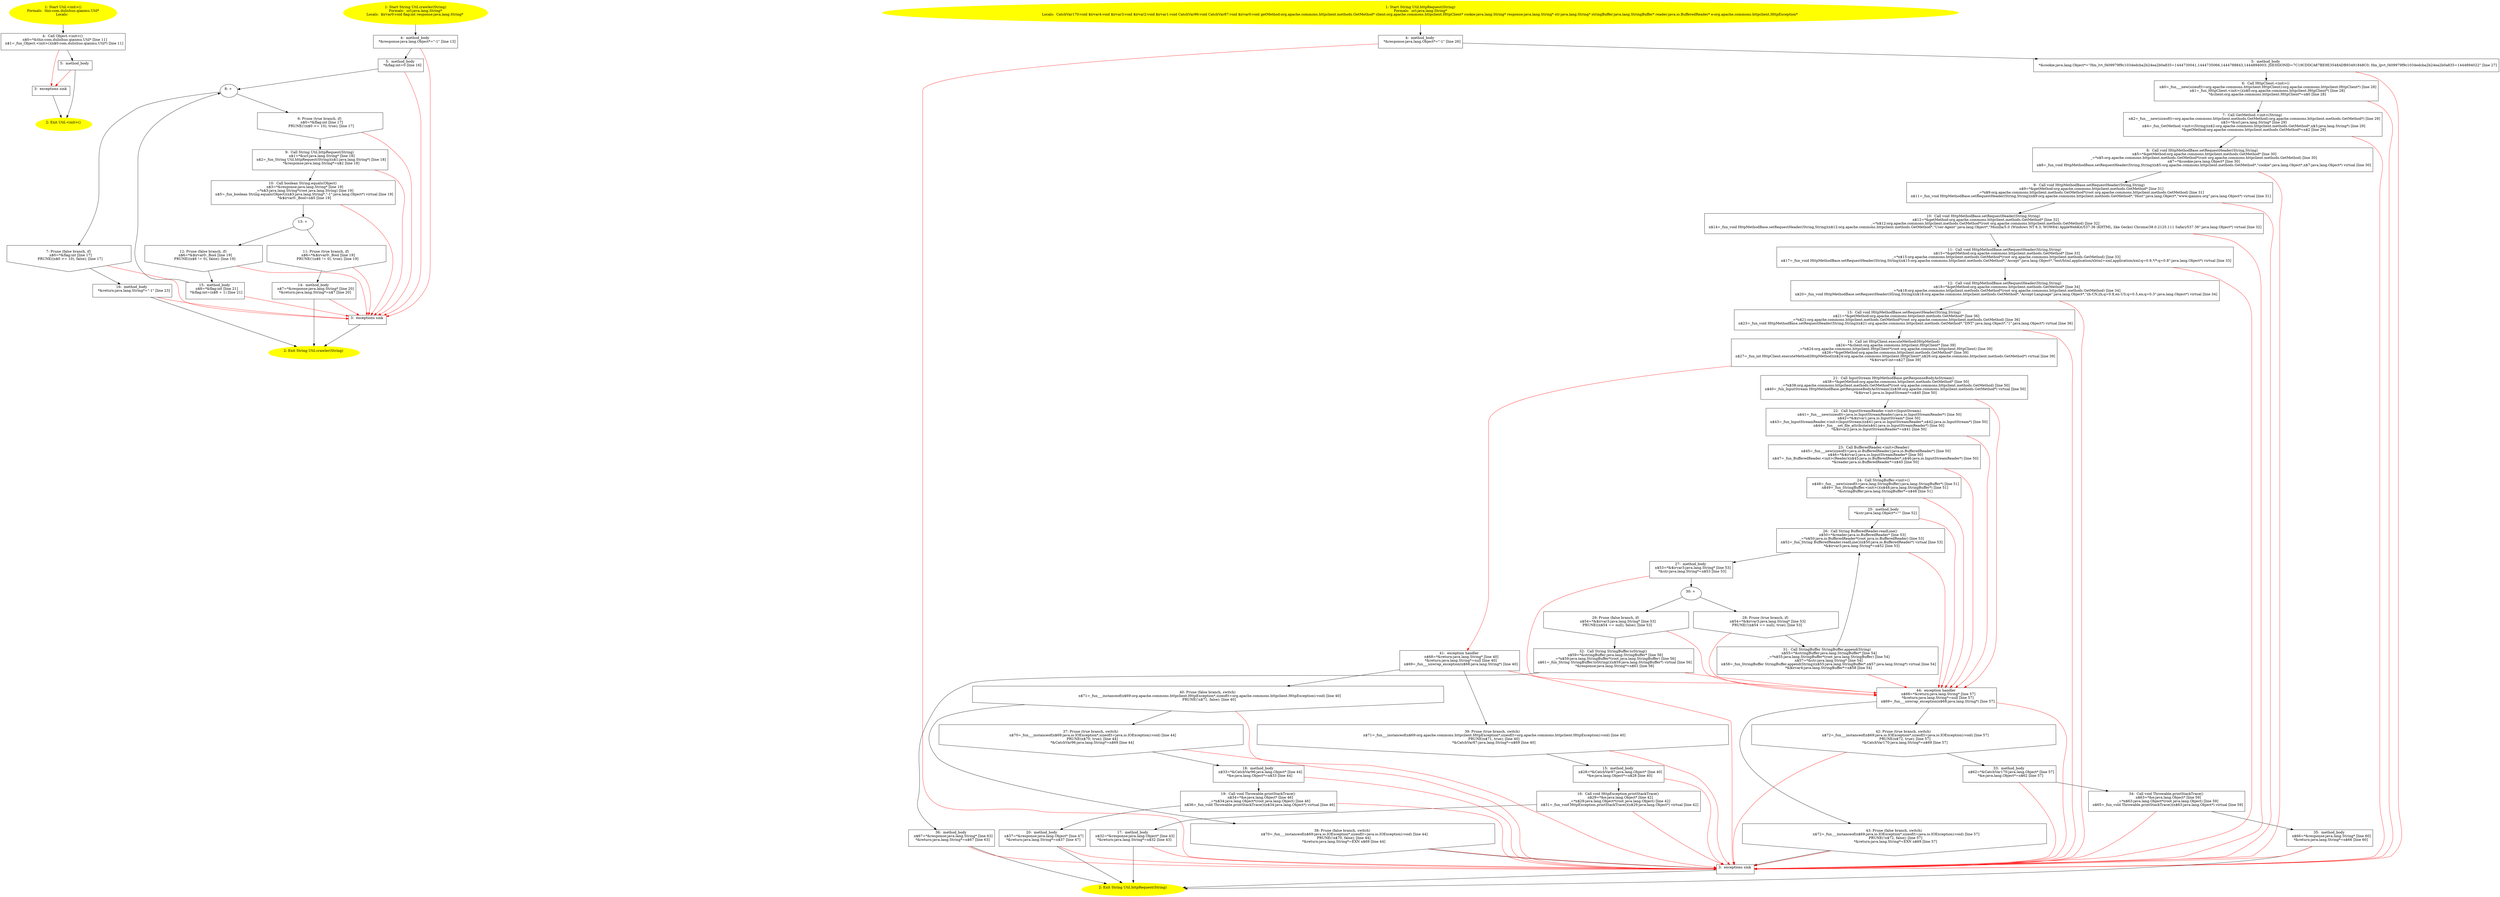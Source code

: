 /* @generated */
digraph cfg {
"com.dulishuo.qianmu.Util.<init>().d31a95e241be815f1de38c39961abf03_1" [label="1: Start Util.<init>()\nFormals:  this:com.dulishuo.qianmu.Util*\nLocals:  \n  " color=yellow style=filled]
	

	 "com.dulishuo.qianmu.Util.<init>().d31a95e241be815f1de38c39961abf03_1" -> "com.dulishuo.qianmu.Util.<init>().d31a95e241be815f1de38c39961abf03_4" ;
"com.dulishuo.qianmu.Util.<init>().d31a95e241be815f1de38c39961abf03_2" [label="2: Exit Util.<init>() \n  " color=yellow style=filled]
	

"com.dulishuo.qianmu.Util.<init>().d31a95e241be815f1de38c39961abf03_3" [label="3:  exceptions sink \n  " shape="box"]
	

	 "com.dulishuo.qianmu.Util.<init>().d31a95e241be815f1de38c39961abf03_3" -> "com.dulishuo.qianmu.Util.<init>().d31a95e241be815f1de38c39961abf03_2" ;
"com.dulishuo.qianmu.Util.<init>().d31a95e241be815f1de38c39961abf03_4" [label="4:  Call Object.<init>() \n   n$0=*&this:com.dulishuo.qianmu.Util* [line 11]\n  n$1=_fun_Object.<init>()(n$0:com.dulishuo.qianmu.Util*) [line 11]\n " shape="box"]
	

	 "com.dulishuo.qianmu.Util.<init>().d31a95e241be815f1de38c39961abf03_4" -> "com.dulishuo.qianmu.Util.<init>().d31a95e241be815f1de38c39961abf03_5" ;
	 "com.dulishuo.qianmu.Util.<init>().d31a95e241be815f1de38c39961abf03_4" -> "com.dulishuo.qianmu.Util.<init>().d31a95e241be815f1de38c39961abf03_3" [color="red" ];
"com.dulishuo.qianmu.Util.<init>().d31a95e241be815f1de38c39961abf03_5" [label="5:  method_body \n  " shape="box"]
	

	 "com.dulishuo.qianmu.Util.<init>().d31a95e241be815f1de38c39961abf03_5" -> "com.dulishuo.qianmu.Util.<init>().d31a95e241be815f1de38c39961abf03_2" ;
	 "com.dulishuo.qianmu.Util.<init>().d31a95e241be815f1de38c39961abf03_5" -> "com.dulishuo.qianmu.Util.<init>().d31a95e241be815f1de38c39961abf03_3" [color="red" ];
"com.dulishuo.qianmu.Util.crawler(java.lang.String):java.lang.String.0b45886c960b8e0db4688fe6d291347e_1" [label="1: Start String Util.crawler(String)\nFormals:  url:java.lang.String*\nLocals:  $irvar0:void flag:int response:java.lang.String* \n  " color=yellow style=filled]
	

	 "com.dulishuo.qianmu.Util.crawler(java.lang.String):java.lang.String.0b45886c960b8e0db4688fe6d291347e_1" -> "com.dulishuo.qianmu.Util.crawler(java.lang.String):java.lang.String.0b45886c960b8e0db4688fe6d291347e_4" ;
"com.dulishuo.qianmu.Util.crawler(java.lang.String):java.lang.String.0b45886c960b8e0db4688fe6d291347e_2" [label="2: Exit String Util.crawler(String) \n  " color=yellow style=filled]
	

"com.dulishuo.qianmu.Util.crawler(java.lang.String):java.lang.String.0b45886c960b8e0db4688fe6d291347e_3" [label="3:  exceptions sink \n  " shape="box"]
	

	 "com.dulishuo.qianmu.Util.crawler(java.lang.String):java.lang.String.0b45886c960b8e0db4688fe6d291347e_3" -> "com.dulishuo.qianmu.Util.crawler(java.lang.String):java.lang.String.0b45886c960b8e0db4688fe6d291347e_2" ;
"com.dulishuo.qianmu.Util.crawler(java.lang.String):java.lang.String.0b45886c960b8e0db4688fe6d291347e_4" [label="4:  method_body \n   *&response:java.lang.Object*=\"-1\" [line 13]\n " shape="box"]
	

	 "com.dulishuo.qianmu.Util.crawler(java.lang.String):java.lang.String.0b45886c960b8e0db4688fe6d291347e_4" -> "com.dulishuo.qianmu.Util.crawler(java.lang.String):java.lang.String.0b45886c960b8e0db4688fe6d291347e_5" ;
	 "com.dulishuo.qianmu.Util.crawler(java.lang.String):java.lang.String.0b45886c960b8e0db4688fe6d291347e_4" -> "com.dulishuo.qianmu.Util.crawler(java.lang.String):java.lang.String.0b45886c960b8e0db4688fe6d291347e_3" [color="red" ];
"com.dulishuo.qianmu.Util.crawler(java.lang.String):java.lang.String.0b45886c960b8e0db4688fe6d291347e_5" [label="5:  method_body \n   *&flag:int=0 [line 16]\n " shape="box"]
	

	 "com.dulishuo.qianmu.Util.crawler(java.lang.String):java.lang.String.0b45886c960b8e0db4688fe6d291347e_5" -> "com.dulishuo.qianmu.Util.crawler(java.lang.String):java.lang.String.0b45886c960b8e0db4688fe6d291347e_8" ;
	 "com.dulishuo.qianmu.Util.crawler(java.lang.String):java.lang.String.0b45886c960b8e0db4688fe6d291347e_5" -> "com.dulishuo.qianmu.Util.crawler(java.lang.String):java.lang.String.0b45886c960b8e0db4688fe6d291347e_3" [color="red" ];
"com.dulishuo.qianmu.Util.crawler(java.lang.String):java.lang.String.0b45886c960b8e0db4688fe6d291347e_6" [label="6: Prune (true branch, if) \n   n$0=*&flag:int [line 17]\n  PRUNE(!(n$0 >= 10), true); [line 17]\n " shape="invhouse"]
	

	 "com.dulishuo.qianmu.Util.crawler(java.lang.String):java.lang.String.0b45886c960b8e0db4688fe6d291347e_6" -> "com.dulishuo.qianmu.Util.crawler(java.lang.String):java.lang.String.0b45886c960b8e0db4688fe6d291347e_9" ;
	 "com.dulishuo.qianmu.Util.crawler(java.lang.String):java.lang.String.0b45886c960b8e0db4688fe6d291347e_6" -> "com.dulishuo.qianmu.Util.crawler(java.lang.String):java.lang.String.0b45886c960b8e0db4688fe6d291347e_3" [color="red" ];
"com.dulishuo.qianmu.Util.crawler(java.lang.String):java.lang.String.0b45886c960b8e0db4688fe6d291347e_7" [label="7: Prune (false branch, if) \n   n$0=*&flag:int [line 17]\n  PRUNE((n$0 >= 10), false); [line 17]\n " shape="invhouse"]
	

	 "com.dulishuo.qianmu.Util.crawler(java.lang.String):java.lang.String.0b45886c960b8e0db4688fe6d291347e_7" -> "com.dulishuo.qianmu.Util.crawler(java.lang.String):java.lang.String.0b45886c960b8e0db4688fe6d291347e_16" ;
	 "com.dulishuo.qianmu.Util.crawler(java.lang.String):java.lang.String.0b45886c960b8e0db4688fe6d291347e_7" -> "com.dulishuo.qianmu.Util.crawler(java.lang.String):java.lang.String.0b45886c960b8e0db4688fe6d291347e_3" [color="red" ];
"com.dulishuo.qianmu.Util.crawler(java.lang.String):java.lang.String.0b45886c960b8e0db4688fe6d291347e_8" [label="8: + \n  " ]
	

	 "com.dulishuo.qianmu.Util.crawler(java.lang.String):java.lang.String.0b45886c960b8e0db4688fe6d291347e_8" -> "com.dulishuo.qianmu.Util.crawler(java.lang.String):java.lang.String.0b45886c960b8e0db4688fe6d291347e_6" ;
	 "com.dulishuo.qianmu.Util.crawler(java.lang.String):java.lang.String.0b45886c960b8e0db4688fe6d291347e_8" -> "com.dulishuo.qianmu.Util.crawler(java.lang.String):java.lang.String.0b45886c960b8e0db4688fe6d291347e_7" ;
"com.dulishuo.qianmu.Util.crawler(java.lang.String):java.lang.String.0b45886c960b8e0db4688fe6d291347e_9" [label="9:  Call String Util.httpRequest(String) \n   n$1=*&url:java.lang.String* [line 18]\n  n$2=_fun_String Util.httpRequest(String)(n$1:java.lang.String*) [line 18]\n  *&response:java.lang.String*=n$2 [line 18]\n " shape="box"]
	

	 "com.dulishuo.qianmu.Util.crawler(java.lang.String):java.lang.String.0b45886c960b8e0db4688fe6d291347e_9" -> "com.dulishuo.qianmu.Util.crawler(java.lang.String):java.lang.String.0b45886c960b8e0db4688fe6d291347e_10" ;
	 "com.dulishuo.qianmu.Util.crawler(java.lang.String):java.lang.String.0b45886c960b8e0db4688fe6d291347e_9" -> "com.dulishuo.qianmu.Util.crawler(java.lang.String):java.lang.String.0b45886c960b8e0db4688fe6d291347e_3" [color="red" ];
"com.dulishuo.qianmu.Util.crawler(java.lang.String):java.lang.String.0b45886c960b8e0db4688fe6d291347e_10" [label="10:  Call boolean String.equals(Object) \n   n$3=*&response:java.lang.String* [line 19]\n  _=*n$3:java.lang.String*(root java.lang.String) [line 19]\n  n$5=_fun_boolean String.equals(Object)(n$3:java.lang.String*,\"-1\":java.lang.Object*) virtual [line 19]\n  *&$irvar0:_Bool=n$5 [line 19]\n " shape="box"]
	

	 "com.dulishuo.qianmu.Util.crawler(java.lang.String):java.lang.String.0b45886c960b8e0db4688fe6d291347e_10" -> "com.dulishuo.qianmu.Util.crawler(java.lang.String):java.lang.String.0b45886c960b8e0db4688fe6d291347e_13" ;
	 "com.dulishuo.qianmu.Util.crawler(java.lang.String):java.lang.String.0b45886c960b8e0db4688fe6d291347e_10" -> "com.dulishuo.qianmu.Util.crawler(java.lang.String):java.lang.String.0b45886c960b8e0db4688fe6d291347e_3" [color="red" ];
"com.dulishuo.qianmu.Util.crawler(java.lang.String):java.lang.String.0b45886c960b8e0db4688fe6d291347e_11" [label="11: Prune (true branch, if) \n   n$6=*&$irvar0:_Bool [line 19]\n  PRUNE(!(n$6 != 0), true); [line 19]\n " shape="invhouse"]
	

	 "com.dulishuo.qianmu.Util.crawler(java.lang.String):java.lang.String.0b45886c960b8e0db4688fe6d291347e_11" -> "com.dulishuo.qianmu.Util.crawler(java.lang.String):java.lang.String.0b45886c960b8e0db4688fe6d291347e_14" ;
	 "com.dulishuo.qianmu.Util.crawler(java.lang.String):java.lang.String.0b45886c960b8e0db4688fe6d291347e_11" -> "com.dulishuo.qianmu.Util.crawler(java.lang.String):java.lang.String.0b45886c960b8e0db4688fe6d291347e_3" [color="red" ];
"com.dulishuo.qianmu.Util.crawler(java.lang.String):java.lang.String.0b45886c960b8e0db4688fe6d291347e_12" [label="12: Prune (false branch, if) \n   n$6=*&$irvar0:_Bool [line 19]\n  PRUNE((n$6 != 0), false); [line 19]\n " shape="invhouse"]
	

	 "com.dulishuo.qianmu.Util.crawler(java.lang.String):java.lang.String.0b45886c960b8e0db4688fe6d291347e_12" -> "com.dulishuo.qianmu.Util.crawler(java.lang.String):java.lang.String.0b45886c960b8e0db4688fe6d291347e_15" ;
	 "com.dulishuo.qianmu.Util.crawler(java.lang.String):java.lang.String.0b45886c960b8e0db4688fe6d291347e_12" -> "com.dulishuo.qianmu.Util.crawler(java.lang.String):java.lang.String.0b45886c960b8e0db4688fe6d291347e_3" [color="red" ];
"com.dulishuo.qianmu.Util.crawler(java.lang.String):java.lang.String.0b45886c960b8e0db4688fe6d291347e_13" [label="13: + \n  " ]
	

	 "com.dulishuo.qianmu.Util.crawler(java.lang.String):java.lang.String.0b45886c960b8e0db4688fe6d291347e_13" -> "com.dulishuo.qianmu.Util.crawler(java.lang.String):java.lang.String.0b45886c960b8e0db4688fe6d291347e_11" ;
	 "com.dulishuo.qianmu.Util.crawler(java.lang.String):java.lang.String.0b45886c960b8e0db4688fe6d291347e_13" -> "com.dulishuo.qianmu.Util.crawler(java.lang.String):java.lang.String.0b45886c960b8e0db4688fe6d291347e_12" ;
"com.dulishuo.qianmu.Util.crawler(java.lang.String):java.lang.String.0b45886c960b8e0db4688fe6d291347e_14" [label="14:  method_body \n   n$7=*&response:java.lang.String* [line 20]\n  *&return:java.lang.String*=n$7 [line 20]\n " shape="box"]
	

	 "com.dulishuo.qianmu.Util.crawler(java.lang.String):java.lang.String.0b45886c960b8e0db4688fe6d291347e_14" -> "com.dulishuo.qianmu.Util.crawler(java.lang.String):java.lang.String.0b45886c960b8e0db4688fe6d291347e_2" ;
	 "com.dulishuo.qianmu.Util.crawler(java.lang.String):java.lang.String.0b45886c960b8e0db4688fe6d291347e_14" -> "com.dulishuo.qianmu.Util.crawler(java.lang.String):java.lang.String.0b45886c960b8e0db4688fe6d291347e_3" [color="red" ];
"com.dulishuo.qianmu.Util.crawler(java.lang.String):java.lang.String.0b45886c960b8e0db4688fe6d291347e_15" [label="15:  method_body \n   n$8=*&flag:int [line 21]\n  *&flag:int=(n$8 + 1) [line 21]\n " shape="box"]
	

	 "com.dulishuo.qianmu.Util.crawler(java.lang.String):java.lang.String.0b45886c960b8e0db4688fe6d291347e_15" -> "com.dulishuo.qianmu.Util.crawler(java.lang.String):java.lang.String.0b45886c960b8e0db4688fe6d291347e_8" ;
	 "com.dulishuo.qianmu.Util.crawler(java.lang.String):java.lang.String.0b45886c960b8e0db4688fe6d291347e_15" -> "com.dulishuo.qianmu.Util.crawler(java.lang.String):java.lang.String.0b45886c960b8e0db4688fe6d291347e_3" [color="red" ];
"com.dulishuo.qianmu.Util.crawler(java.lang.String):java.lang.String.0b45886c960b8e0db4688fe6d291347e_16" [label="16:  method_body \n   *&return:java.lang.String*=\"-1\" [line 23]\n " shape="box"]
	

	 "com.dulishuo.qianmu.Util.crawler(java.lang.String):java.lang.String.0b45886c960b8e0db4688fe6d291347e_16" -> "com.dulishuo.qianmu.Util.crawler(java.lang.String):java.lang.String.0b45886c960b8e0db4688fe6d291347e_2" ;
	 "com.dulishuo.qianmu.Util.crawler(java.lang.String):java.lang.String.0b45886c960b8e0db4688fe6d291347e_16" -> "com.dulishuo.qianmu.Util.crawler(java.lang.String):java.lang.String.0b45886c960b8e0db4688fe6d291347e_3" [color="red" ];
"com.dulishuo.qianmu.Util.httpRequest(java.lang.String):java.lang.String.e61467e4114116dae5ab6a0a68fd0b17_1" [label="1: Start String Util.httpRequest(String)\nFormals:  url:java.lang.String*\nLocals:  CatchVar170:void $irvar4:void $irvar3:void $irvar2:void $irvar1:void CatchVar96:void CatchVar87:void $irvar0:void getMethod:org.apache.commons.httpclient.methods.GetMethod* client:org.apache.commons.httpclient.HttpClient* cookie:java.lang.String* response:java.lang.String* str:java.lang.String* stringBuffer:java.lang.StringBuffer* reader:java.io.BufferedReader* e:org.apache.commons.httpclient.HttpException* \n  " color=yellow style=filled]
	

	 "com.dulishuo.qianmu.Util.httpRequest(java.lang.String):java.lang.String.e61467e4114116dae5ab6a0a68fd0b17_1" -> "com.dulishuo.qianmu.Util.httpRequest(java.lang.String):java.lang.String.e61467e4114116dae5ab6a0a68fd0b17_4" ;
"com.dulishuo.qianmu.Util.httpRequest(java.lang.String):java.lang.String.e61467e4114116dae5ab6a0a68fd0b17_2" [label="2: Exit String Util.httpRequest(String) \n  " color=yellow style=filled]
	

"com.dulishuo.qianmu.Util.httpRequest(java.lang.String):java.lang.String.e61467e4114116dae5ab6a0a68fd0b17_3" [label="3:  exceptions sink \n  " shape="box"]
	

	 "com.dulishuo.qianmu.Util.httpRequest(java.lang.String):java.lang.String.e61467e4114116dae5ab6a0a68fd0b17_3" -> "com.dulishuo.qianmu.Util.httpRequest(java.lang.String):java.lang.String.e61467e4114116dae5ab6a0a68fd0b17_2" ;
"com.dulishuo.qianmu.Util.httpRequest(java.lang.String):java.lang.String.e61467e4114116dae5ab6a0a68fd0b17_4" [label="4:  method_body \n   *&response:java.lang.Object*=\"-1\" [line 26]\n " shape="box"]
	

	 "com.dulishuo.qianmu.Util.httpRequest(java.lang.String):java.lang.String.e61467e4114116dae5ab6a0a68fd0b17_4" -> "com.dulishuo.qianmu.Util.httpRequest(java.lang.String):java.lang.String.e61467e4114116dae5ab6a0a68fd0b17_5" ;
	 "com.dulishuo.qianmu.Util.httpRequest(java.lang.String):java.lang.String.e61467e4114116dae5ab6a0a68fd0b17_4" -> "com.dulishuo.qianmu.Util.httpRequest(java.lang.String):java.lang.String.e61467e4114116dae5ab6a0a68fd0b17_3" [color="red" ];
"com.dulishuo.qianmu.Util.httpRequest(java.lang.String):java.lang.String.e61467e4114116dae5ab6a0a68fd0b17_5" [label="5:  method_body \n   *&cookie:java.lang.Object*=\"Hm_lvt_f409979f9c1034edcba2b24ea2b0a835=1444730041,1444735066,1444788843,1444894003; JSESSIONID=7C19CDDCA87BE9E3548ADB93491848C0; Hm_lpvt_f409979f9c1034edcba2b24ea2b0a835=1444894022\" [line 27]\n " shape="box"]
	

	 "com.dulishuo.qianmu.Util.httpRequest(java.lang.String):java.lang.String.e61467e4114116dae5ab6a0a68fd0b17_5" -> "com.dulishuo.qianmu.Util.httpRequest(java.lang.String):java.lang.String.e61467e4114116dae5ab6a0a68fd0b17_6" ;
	 "com.dulishuo.qianmu.Util.httpRequest(java.lang.String):java.lang.String.e61467e4114116dae5ab6a0a68fd0b17_5" -> "com.dulishuo.qianmu.Util.httpRequest(java.lang.String):java.lang.String.e61467e4114116dae5ab6a0a68fd0b17_3" [color="red" ];
"com.dulishuo.qianmu.Util.httpRequest(java.lang.String):java.lang.String.e61467e4114116dae5ab6a0a68fd0b17_6" [label="6:  Call HttpClient.<init>() \n   n$0=_fun___new(sizeof(t=org.apache.commons.httpclient.HttpClient):org.apache.commons.httpclient.HttpClient*) [line 28]\n  n$1=_fun_HttpClient.<init>()(n$0:org.apache.commons.httpclient.HttpClient*) [line 28]\n  *&client:org.apache.commons.httpclient.HttpClient*=n$0 [line 28]\n " shape="box"]
	

	 "com.dulishuo.qianmu.Util.httpRequest(java.lang.String):java.lang.String.e61467e4114116dae5ab6a0a68fd0b17_6" -> "com.dulishuo.qianmu.Util.httpRequest(java.lang.String):java.lang.String.e61467e4114116dae5ab6a0a68fd0b17_7" ;
	 "com.dulishuo.qianmu.Util.httpRequest(java.lang.String):java.lang.String.e61467e4114116dae5ab6a0a68fd0b17_6" -> "com.dulishuo.qianmu.Util.httpRequest(java.lang.String):java.lang.String.e61467e4114116dae5ab6a0a68fd0b17_3" [color="red" ];
"com.dulishuo.qianmu.Util.httpRequest(java.lang.String):java.lang.String.e61467e4114116dae5ab6a0a68fd0b17_7" [label="7:  Call GetMethod.<init>(String) \n   n$2=_fun___new(sizeof(t=org.apache.commons.httpclient.methods.GetMethod):org.apache.commons.httpclient.methods.GetMethod*) [line 29]\n  n$3=*&url:java.lang.String* [line 29]\n  n$4=_fun_GetMethod.<init>(String)(n$2:org.apache.commons.httpclient.methods.GetMethod*,n$3:java.lang.String*) [line 29]\n  *&getMethod:org.apache.commons.httpclient.methods.GetMethod*=n$2 [line 29]\n " shape="box"]
	

	 "com.dulishuo.qianmu.Util.httpRequest(java.lang.String):java.lang.String.e61467e4114116dae5ab6a0a68fd0b17_7" -> "com.dulishuo.qianmu.Util.httpRequest(java.lang.String):java.lang.String.e61467e4114116dae5ab6a0a68fd0b17_8" ;
	 "com.dulishuo.qianmu.Util.httpRequest(java.lang.String):java.lang.String.e61467e4114116dae5ab6a0a68fd0b17_7" -> "com.dulishuo.qianmu.Util.httpRequest(java.lang.String):java.lang.String.e61467e4114116dae5ab6a0a68fd0b17_3" [color="red" ];
"com.dulishuo.qianmu.Util.httpRequest(java.lang.String):java.lang.String.e61467e4114116dae5ab6a0a68fd0b17_8" [label="8:  Call void HttpMethodBase.setRequestHeader(String,String) \n   n$5=*&getMethod:org.apache.commons.httpclient.methods.GetMethod* [line 30]\n  _=*n$5:org.apache.commons.httpclient.methods.GetMethod*(root org.apache.commons.httpclient.methods.GetMethod) [line 30]\n  n$7=*&cookie:java.lang.Object* [line 30]\n  n$8=_fun_void HttpMethodBase.setRequestHeader(String,String)(n$5:org.apache.commons.httpclient.methods.GetMethod*,\"cookie\":java.lang.Object*,n$7:java.lang.Object*) virtual [line 30]\n " shape="box"]
	

	 "com.dulishuo.qianmu.Util.httpRequest(java.lang.String):java.lang.String.e61467e4114116dae5ab6a0a68fd0b17_8" -> "com.dulishuo.qianmu.Util.httpRequest(java.lang.String):java.lang.String.e61467e4114116dae5ab6a0a68fd0b17_9" ;
	 "com.dulishuo.qianmu.Util.httpRequest(java.lang.String):java.lang.String.e61467e4114116dae5ab6a0a68fd0b17_8" -> "com.dulishuo.qianmu.Util.httpRequest(java.lang.String):java.lang.String.e61467e4114116dae5ab6a0a68fd0b17_3" [color="red" ];
"com.dulishuo.qianmu.Util.httpRequest(java.lang.String):java.lang.String.e61467e4114116dae5ab6a0a68fd0b17_9" [label="9:  Call void HttpMethodBase.setRequestHeader(String,String) \n   n$9=*&getMethod:org.apache.commons.httpclient.methods.GetMethod* [line 31]\n  _=*n$9:org.apache.commons.httpclient.methods.GetMethod*(root org.apache.commons.httpclient.methods.GetMethod) [line 31]\n  n$11=_fun_void HttpMethodBase.setRequestHeader(String,String)(n$9:org.apache.commons.httpclient.methods.GetMethod*,\"Host\":java.lang.Object*,\"www.qianmu.org\":java.lang.Object*) virtual [line 31]\n " shape="box"]
	

	 "com.dulishuo.qianmu.Util.httpRequest(java.lang.String):java.lang.String.e61467e4114116dae5ab6a0a68fd0b17_9" -> "com.dulishuo.qianmu.Util.httpRequest(java.lang.String):java.lang.String.e61467e4114116dae5ab6a0a68fd0b17_10" ;
	 "com.dulishuo.qianmu.Util.httpRequest(java.lang.String):java.lang.String.e61467e4114116dae5ab6a0a68fd0b17_9" -> "com.dulishuo.qianmu.Util.httpRequest(java.lang.String):java.lang.String.e61467e4114116dae5ab6a0a68fd0b17_3" [color="red" ];
"com.dulishuo.qianmu.Util.httpRequest(java.lang.String):java.lang.String.e61467e4114116dae5ab6a0a68fd0b17_10" [label="10:  Call void HttpMethodBase.setRequestHeader(String,String) \n   n$12=*&getMethod:org.apache.commons.httpclient.methods.GetMethod* [line 32]\n  _=*n$12:org.apache.commons.httpclient.methods.GetMethod*(root org.apache.commons.httpclient.methods.GetMethod) [line 32]\n  n$14=_fun_void HttpMethodBase.setRequestHeader(String,String)(n$12:org.apache.commons.httpclient.methods.GetMethod*,\"User-Agent\":java.lang.Object*,\"Mozilla/5.0 (Windows NT 6.3; WOW64) AppleWebKit/537.36 (KHTML, like Gecko) Chrome/38.0.2125.111 Safari/537.36\":java.lang.Object*) virtual [line 32]\n " shape="box"]
	

	 "com.dulishuo.qianmu.Util.httpRequest(java.lang.String):java.lang.String.e61467e4114116dae5ab6a0a68fd0b17_10" -> "com.dulishuo.qianmu.Util.httpRequest(java.lang.String):java.lang.String.e61467e4114116dae5ab6a0a68fd0b17_11" ;
	 "com.dulishuo.qianmu.Util.httpRequest(java.lang.String):java.lang.String.e61467e4114116dae5ab6a0a68fd0b17_10" -> "com.dulishuo.qianmu.Util.httpRequest(java.lang.String):java.lang.String.e61467e4114116dae5ab6a0a68fd0b17_3" [color="red" ];
"com.dulishuo.qianmu.Util.httpRequest(java.lang.String):java.lang.String.e61467e4114116dae5ab6a0a68fd0b17_11" [label="11:  Call void HttpMethodBase.setRequestHeader(String,String) \n   n$15=*&getMethod:org.apache.commons.httpclient.methods.GetMethod* [line 33]\n  _=*n$15:org.apache.commons.httpclient.methods.GetMethod*(root org.apache.commons.httpclient.methods.GetMethod) [line 33]\n  n$17=_fun_void HttpMethodBase.setRequestHeader(String,String)(n$15:org.apache.commons.httpclient.methods.GetMethod*,\"Accept\":java.lang.Object*,\"text/html,application/xhtml+xml,application/xml;q=0.9,*/*;q=0.8\":java.lang.Object*) virtual [line 33]\n " shape="box"]
	

	 "com.dulishuo.qianmu.Util.httpRequest(java.lang.String):java.lang.String.e61467e4114116dae5ab6a0a68fd0b17_11" -> "com.dulishuo.qianmu.Util.httpRequest(java.lang.String):java.lang.String.e61467e4114116dae5ab6a0a68fd0b17_12" ;
	 "com.dulishuo.qianmu.Util.httpRequest(java.lang.String):java.lang.String.e61467e4114116dae5ab6a0a68fd0b17_11" -> "com.dulishuo.qianmu.Util.httpRequest(java.lang.String):java.lang.String.e61467e4114116dae5ab6a0a68fd0b17_3" [color="red" ];
"com.dulishuo.qianmu.Util.httpRequest(java.lang.String):java.lang.String.e61467e4114116dae5ab6a0a68fd0b17_12" [label="12:  Call void HttpMethodBase.setRequestHeader(String,String) \n   n$18=*&getMethod:org.apache.commons.httpclient.methods.GetMethod* [line 34]\n  _=*n$18:org.apache.commons.httpclient.methods.GetMethod*(root org.apache.commons.httpclient.methods.GetMethod) [line 34]\n  n$20=_fun_void HttpMethodBase.setRequestHeader(String,String)(n$18:org.apache.commons.httpclient.methods.GetMethod*,\"Accept-Language\":java.lang.Object*,\"zh-CN,zh;q=0.8,en-US;q=0.5,en;q=0.3\":java.lang.Object*) virtual [line 34]\n " shape="box"]
	

	 "com.dulishuo.qianmu.Util.httpRequest(java.lang.String):java.lang.String.e61467e4114116dae5ab6a0a68fd0b17_12" -> "com.dulishuo.qianmu.Util.httpRequest(java.lang.String):java.lang.String.e61467e4114116dae5ab6a0a68fd0b17_13" ;
	 "com.dulishuo.qianmu.Util.httpRequest(java.lang.String):java.lang.String.e61467e4114116dae5ab6a0a68fd0b17_12" -> "com.dulishuo.qianmu.Util.httpRequest(java.lang.String):java.lang.String.e61467e4114116dae5ab6a0a68fd0b17_3" [color="red" ];
"com.dulishuo.qianmu.Util.httpRequest(java.lang.String):java.lang.String.e61467e4114116dae5ab6a0a68fd0b17_13" [label="13:  Call void HttpMethodBase.setRequestHeader(String,String) \n   n$21=*&getMethod:org.apache.commons.httpclient.methods.GetMethod* [line 36]\n  _=*n$21:org.apache.commons.httpclient.methods.GetMethod*(root org.apache.commons.httpclient.methods.GetMethod) [line 36]\n  n$23=_fun_void HttpMethodBase.setRequestHeader(String,String)(n$21:org.apache.commons.httpclient.methods.GetMethod*,\"DNT\":java.lang.Object*,\"1\":java.lang.Object*) virtual [line 36]\n " shape="box"]
	

	 "com.dulishuo.qianmu.Util.httpRequest(java.lang.String):java.lang.String.e61467e4114116dae5ab6a0a68fd0b17_13" -> "com.dulishuo.qianmu.Util.httpRequest(java.lang.String):java.lang.String.e61467e4114116dae5ab6a0a68fd0b17_14" ;
	 "com.dulishuo.qianmu.Util.httpRequest(java.lang.String):java.lang.String.e61467e4114116dae5ab6a0a68fd0b17_13" -> "com.dulishuo.qianmu.Util.httpRequest(java.lang.String):java.lang.String.e61467e4114116dae5ab6a0a68fd0b17_3" [color="red" ];
"com.dulishuo.qianmu.Util.httpRequest(java.lang.String):java.lang.String.e61467e4114116dae5ab6a0a68fd0b17_14" [label="14:  Call int HttpClient.executeMethod(HttpMethod) \n   n$24=*&client:org.apache.commons.httpclient.HttpClient* [line 39]\n  _=*n$24:org.apache.commons.httpclient.HttpClient*(root org.apache.commons.httpclient.HttpClient) [line 39]\n  n$26=*&getMethod:org.apache.commons.httpclient.methods.GetMethod* [line 39]\n  n$27=_fun_int HttpClient.executeMethod(HttpMethod)(n$24:org.apache.commons.httpclient.HttpClient*,n$26:org.apache.commons.httpclient.methods.GetMethod*) virtual [line 39]\n  *&$irvar0:int=n$27 [line 39]\n " shape="box"]
	

	 "com.dulishuo.qianmu.Util.httpRequest(java.lang.String):java.lang.String.e61467e4114116dae5ab6a0a68fd0b17_14" -> "com.dulishuo.qianmu.Util.httpRequest(java.lang.String):java.lang.String.e61467e4114116dae5ab6a0a68fd0b17_21" ;
	 "com.dulishuo.qianmu.Util.httpRequest(java.lang.String):java.lang.String.e61467e4114116dae5ab6a0a68fd0b17_14" -> "com.dulishuo.qianmu.Util.httpRequest(java.lang.String):java.lang.String.e61467e4114116dae5ab6a0a68fd0b17_41" [color="red" ];
"com.dulishuo.qianmu.Util.httpRequest(java.lang.String):java.lang.String.e61467e4114116dae5ab6a0a68fd0b17_15" [label="15:  method_body \n   n$28=*&CatchVar87:java.lang.Object* [line 40]\n  *&e:java.lang.Object*=n$28 [line 40]\n " shape="box"]
	

	 "com.dulishuo.qianmu.Util.httpRequest(java.lang.String):java.lang.String.e61467e4114116dae5ab6a0a68fd0b17_15" -> "com.dulishuo.qianmu.Util.httpRequest(java.lang.String):java.lang.String.e61467e4114116dae5ab6a0a68fd0b17_16" ;
	 "com.dulishuo.qianmu.Util.httpRequest(java.lang.String):java.lang.String.e61467e4114116dae5ab6a0a68fd0b17_15" -> "com.dulishuo.qianmu.Util.httpRequest(java.lang.String):java.lang.String.e61467e4114116dae5ab6a0a68fd0b17_3" [color="red" ];
"com.dulishuo.qianmu.Util.httpRequest(java.lang.String):java.lang.String.e61467e4114116dae5ab6a0a68fd0b17_16" [label="16:  Call void HttpException.printStackTrace() \n   n$29=*&e:java.lang.Object* [line 42]\n  _=*n$29:java.lang.Object*(root java.lang.Object) [line 42]\n  n$31=_fun_void HttpException.printStackTrace()(n$29:java.lang.Object*) virtual [line 42]\n " shape="box"]
	

	 "com.dulishuo.qianmu.Util.httpRequest(java.lang.String):java.lang.String.e61467e4114116dae5ab6a0a68fd0b17_16" -> "com.dulishuo.qianmu.Util.httpRequest(java.lang.String):java.lang.String.e61467e4114116dae5ab6a0a68fd0b17_17" ;
	 "com.dulishuo.qianmu.Util.httpRequest(java.lang.String):java.lang.String.e61467e4114116dae5ab6a0a68fd0b17_16" -> "com.dulishuo.qianmu.Util.httpRequest(java.lang.String):java.lang.String.e61467e4114116dae5ab6a0a68fd0b17_3" [color="red" ];
"com.dulishuo.qianmu.Util.httpRequest(java.lang.String):java.lang.String.e61467e4114116dae5ab6a0a68fd0b17_17" [label="17:  method_body \n   n$32=*&response:java.lang.Object* [line 43]\n  *&return:java.lang.String*=n$32 [line 43]\n " shape="box"]
	

	 "com.dulishuo.qianmu.Util.httpRequest(java.lang.String):java.lang.String.e61467e4114116dae5ab6a0a68fd0b17_17" -> "com.dulishuo.qianmu.Util.httpRequest(java.lang.String):java.lang.String.e61467e4114116dae5ab6a0a68fd0b17_2" ;
	 "com.dulishuo.qianmu.Util.httpRequest(java.lang.String):java.lang.String.e61467e4114116dae5ab6a0a68fd0b17_17" -> "com.dulishuo.qianmu.Util.httpRequest(java.lang.String):java.lang.String.e61467e4114116dae5ab6a0a68fd0b17_3" [color="red" ];
"com.dulishuo.qianmu.Util.httpRequest(java.lang.String):java.lang.String.e61467e4114116dae5ab6a0a68fd0b17_18" [label="18:  method_body \n   n$33=*&CatchVar96:java.lang.Object* [line 44]\n  *&e:java.lang.Object*=n$33 [line 44]\n " shape="box"]
	

	 "com.dulishuo.qianmu.Util.httpRequest(java.lang.String):java.lang.String.e61467e4114116dae5ab6a0a68fd0b17_18" -> "com.dulishuo.qianmu.Util.httpRequest(java.lang.String):java.lang.String.e61467e4114116dae5ab6a0a68fd0b17_19" ;
	 "com.dulishuo.qianmu.Util.httpRequest(java.lang.String):java.lang.String.e61467e4114116dae5ab6a0a68fd0b17_18" -> "com.dulishuo.qianmu.Util.httpRequest(java.lang.String):java.lang.String.e61467e4114116dae5ab6a0a68fd0b17_3" [color="red" ];
"com.dulishuo.qianmu.Util.httpRequest(java.lang.String):java.lang.String.e61467e4114116dae5ab6a0a68fd0b17_19" [label="19:  Call void Throwable.printStackTrace() \n   n$34=*&e:java.lang.Object* [line 46]\n  _=*n$34:java.lang.Object*(root java.lang.Object) [line 46]\n  n$36=_fun_void Throwable.printStackTrace()(n$34:java.lang.Object*) virtual [line 46]\n " shape="box"]
	

	 "com.dulishuo.qianmu.Util.httpRequest(java.lang.String):java.lang.String.e61467e4114116dae5ab6a0a68fd0b17_19" -> "com.dulishuo.qianmu.Util.httpRequest(java.lang.String):java.lang.String.e61467e4114116dae5ab6a0a68fd0b17_20" ;
	 "com.dulishuo.qianmu.Util.httpRequest(java.lang.String):java.lang.String.e61467e4114116dae5ab6a0a68fd0b17_19" -> "com.dulishuo.qianmu.Util.httpRequest(java.lang.String):java.lang.String.e61467e4114116dae5ab6a0a68fd0b17_3" [color="red" ];
"com.dulishuo.qianmu.Util.httpRequest(java.lang.String):java.lang.String.e61467e4114116dae5ab6a0a68fd0b17_20" [label="20:  method_body \n   n$37=*&response:java.lang.Object* [line 47]\n  *&return:java.lang.String*=n$37 [line 47]\n " shape="box"]
	

	 "com.dulishuo.qianmu.Util.httpRequest(java.lang.String):java.lang.String.e61467e4114116dae5ab6a0a68fd0b17_20" -> "com.dulishuo.qianmu.Util.httpRequest(java.lang.String):java.lang.String.e61467e4114116dae5ab6a0a68fd0b17_2" ;
	 "com.dulishuo.qianmu.Util.httpRequest(java.lang.String):java.lang.String.e61467e4114116dae5ab6a0a68fd0b17_20" -> "com.dulishuo.qianmu.Util.httpRequest(java.lang.String):java.lang.String.e61467e4114116dae5ab6a0a68fd0b17_3" [color="red" ];
"com.dulishuo.qianmu.Util.httpRequest(java.lang.String):java.lang.String.e61467e4114116dae5ab6a0a68fd0b17_21" [label="21:  Call InputStream HttpMethodBase.getResponseBodyAsStream() \n   n$38=*&getMethod:org.apache.commons.httpclient.methods.GetMethod* [line 50]\n  _=*n$38:org.apache.commons.httpclient.methods.GetMethod*(root org.apache.commons.httpclient.methods.GetMethod) [line 50]\n  n$40=_fun_InputStream HttpMethodBase.getResponseBodyAsStream()(n$38:org.apache.commons.httpclient.methods.GetMethod*) virtual [line 50]\n  *&$irvar1:java.io.InputStream*=n$40 [line 50]\n " shape="box"]
	

	 "com.dulishuo.qianmu.Util.httpRequest(java.lang.String):java.lang.String.e61467e4114116dae5ab6a0a68fd0b17_21" -> "com.dulishuo.qianmu.Util.httpRequest(java.lang.String):java.lang.String.e61467e4114116dae5ab6a0a68fd0b17_22" ;
	 "com.dulishuo.qianmu.Util.httpRequest(java.lang.String):java.lang.String.e61467e4114116dae5ab6a0a68fd0b17_21" -> "com.dulishuo.qianmu.Util.httpRequest(java.lang.String):java.lang.String.e61467e4114116dae5ab6a0a68fd0b17_44" [color="red" ];
"com.dulishuo.qianmu.Util.httpRequest(java.lang.String):java.lang.String.e61467e4114116dae5ab6a0a68fd0b17_22" [label="22:  Call InputStreamReader.<init>(InputStream) \n   n$41=_fun___new(sizeof(t=java.io.InputStreamReader):java.io.InputStreamReader*) [line 50]\n  n$42=*&$irvar1:java.io.InputStream* [line 50]\n  n$43=_fun_InputStreamReader.<init>(InputStream)(n$41:java.io.InputStreamReader*,n$42:java.io.InputStream*) [line 50]\n  n$44=_fun___set_file_attribute(n$41:java.io.InputStreamReader*) [line 50]\n  *&$irvar2:java.io.InputStreamReader*=n$41 [line 50]\n " shape="box"]
	

	 "com.dulishuo.qianmu.Util.httpRequest(java.lang.String):java.lang.String.e61467e4114116dae5ab6a0a68fd0b17_22" -> "com.dulishuo.qianmu.Util.httpRequest(java.lang.String):java.lang.String.e61467e4114116dae5ab6a0a68fd0b17_23" ;
	 "com.dulishuo.qianmu.Util.httpRequest(java.lang.String):java.lang.String.e61467e4114116dae5ab6a0a68fd0b17_22" -> "com.dulishuo.qianmu.Util.httpRequest(java.lang.String):java.lang.String.e61467e4114116dae5ab6a0a68fd0b17_44" [color="red" ];
"com.dulishuo.qianmu.Util.httpRequest(java.lang.String):java.lang.String.e61467e4114116dae5ab6a0a68fd0b17_23" [label="23:  Call BufferedReader.<init>(Reader) \n   n$45=_fun___new(sizeof(t=java.io.BufferedReader):java.io.BufferedReader*) [line 50]\n  n$46=*&$irvar2:java.io.InputStreamReader* [line 50]\n  n$47=_fun_BufferedReader.<init>(Reader)(n$45:java.io.BufferedReader*,n$46:java.io.InputStreamReader*) [line 50]\n  *&reader:java.io.BufferedReader*=n$45 [line 50]\n " shape="box"]
	

	 "com.dulishuo.qianmu.Util.httpRequest(java.lang.String):java.lang.String.e61467e4114116dae5ab6a0a68fd0b17_23" -> "com.dulishuo.qianmu.Util.httpRequest(java.lang.String):java.lang.String.e61467e4114116dae5ab6a0a68fd0b17_24" ;
	 "com.dulishuo.qianmu.Util.httpRequest(java.lang.String):java.lang.String.e61467e4114116dae5ab6a0a68fd0b17_23" -> "com.dulishuo.qianmu.Util.httpRequest(java.lang.String):java.lang.String.e61467e4114116dae5ab6a0a68fd0b17_44" [color="red" ];
"com.dulishuo.qianmu.Util.httpRequest(java.lang.String):java.lang.String.e61467e4114116dae5ab6a0a68fd0b17_24" [label="24:  Call StringBuffer.<init>() \n   n$48=_fun___new(sizeof(t=java.lang.StringBuffer):java.lang.StringBuffer*) [line 51]\n  n$49=_fun_StringBuffer.<init>()(n$48:java.lang.StringBuffer*) [line 51]\n  *&stringBuffer:java.lang.StringBuffer*=n$48 [line 51]\n " shape="box"]
	

	 "com.dulishuo.qianmu.Util.httpRequest(java.lang.String):java.lang.String.e61467e4114116dae5ab6a0a68fd0b17_24" -> "com.dulishuo.qianmu.Util.httpRequest(java.lang.String):java.lang.String.e61467e4114116dae5ab6a0a68fd0b17_25" ;
	 "com.dulishuo.qianmu.Util.httpRequest(java.lang.String):java.lang.String.e61467e4114116dae5ab6a0a68fd0b17_24" -> "com.dulishuo.qianmu.Util.httpRequest(java.lang.String):java.lang.String.e61467e4114116dae5ab6a0a68fd0b17_44" [color="red" ];
"com.dulishuo.qianmu.Util.httpRequest(java.lang.String):java.lang.String.e61467e4114116dae5ab6a0a68fd0b17_25" [label="25:  method_body \n   *&str:java.lang.Object*=\"\" [line 52]\n " shape="box"]
	

	 "com.dulishuo.qianmu.Util.httpRequest(java.lang.String):java.lang.String.e61467e4114116dae5ab6a0a68fd0b17_25" -> "com.dulishuo.qianmu.Util.httpRequest(java.lang.String):java.lang.String.e61467e4114116dae5ab6a0a68fd0b17_26" ;
	 "com.dulishuo.qianmu.Util.httpRequest(java.lang.String):java.lang.String.e61467e4114116dae5ab6a0a68fd0b17_25" -> "com.dulishuo.qianmu.Util.httpRequest(java.lang.String):java.lang.String.e61467e4114116dae5ab6a0a68fd0b17_44" [color="red" ];
"com.dulishuo.qianmu.Util.httpRequest(java.lang.String):java.lang.String.e61467e4114116dae5ab6a0a68fd0b17_26" [label="26:  Call String BufferedReader.readLine() \n   n$50=*&reader:java.io.BufferedReader* [line 53]\n  _=*n$50:java.io.BufferedReader*(root java.io.BufferedReader) [line 53]\n  n$52=_fun_String BufferedReader.readLine()(n$50:java.io.BufferedReader*) virtual [line 53]\n  *&$irvar3:java.lang.String*=n$52 [line 53]\n " shape="box"]
	

	 "com.dulishuo.qianmu.Util.httpRequest(java.lang.String):java.lang.String.e61467e4114116dae5ab6a0a68fd0b17_26" -> "com.dulishuo.qianmu.Util.httpRequest(java.lang.String):java.lang.String.e61467e4114116dae5ab6a0a68fd0b17_27" ;
	 "com.dulishuo.qianmu.Util.httpRequest(java.lang.String):java.lang.String.e61467e4114116dae5ab6a0a68fd0b17_26" -> "com.dulishuo.qianmu.Util.httpRequest(java.lang.String):java.lang.String.e61467e4114116dae5ab6a0a68fd0b17_44" [color="red" ];
"com.dulishuo.qianmu.Util.httpRequest(java.lang.String):java.lang.String.e61467e4114116dae5ab6a0a68fd0b17_27" [label="27:  method_body \n   n$53=*&$irvar3:java.lang.String* [line 53]\n  *&str:java.lang.String*=n$53 [line 53]\n " shape="box"]
	

	 "com.dulishuo.qianmu.Util.httpRequest(java.lang.String):java.lang.String.e61467e4114116dae5ab6a0a68fd0b17_27" -> "com.dulishuo.qianmu.Util.httpRequest(java.lang.String):java.lang.String.e61467e4114116dae5ab6a0a68fd0b17_30" ;
	 "com.dulishuo.qianmu.Util.httpRequest(java.lang.String):java.lang.String.e61467e4114116dae5ab6a0a68fd0b17_27" -> "com.dulishuo.qianmu.Util.httpRequest(java.lang.String):java.lang.String.e61467e4114116dae5ab6a0a68fd0b17_44" [color="red" ];
"com.dulishuo.qianmu.Util.httpRequest(java.lang.String):java.lang.String.e61467e4114116dae5ab6a0a68fd0b17_28" [label="28: Prune (true branch, if) \n   n$54=*&$irvar3:java.lang.String* [line 53]\n  PRUNE(!(n$54 == null), true); [line 53]\n " shape="invhouse"]
	

	 "com.dulishuo.qianmu.Util.httpRequest(java.lang.String):java.lang.String.e61467e4114116dae5ab6a0a68fd0b17_28" -> "com.dulishuo.qianmu.Util.httpRequest(java.lang.String):java.lang.String.e61467e4114116dae5ab6a0a68fd0b17_31" ;
	 "com.dulishuo.qianmu.Util.httpRequest(java.lang.String):java.lang.String.e61467e4114116dae5ab6a0a68fd0b17_28" -> "com.dulishuo.qianmu.Util.httpRequest(java.lang.String):java.lang.String.e61467e4114116dae5ab6a0a68fd0b17_44" [color="red" ];
"com.dulishuo.qianmu.Util.httpRequest(java.lang.String):java.lang.String.e61467e4114116dae5ab6a0a68fd0b17_29" [label="29: Prune (false branch, if) \n   n$54=*&$irvar3:java.lang.String* [line 53]\n  PRUNE((n$54 == null), false); [line 53]\n " shape="invhouse"]
	

	 "com.dulishuo.qianmu.Util.httpRequest(java.lang.String):java.lang.String.e61467e4114116dae5ab6a0a68fd0b17_29" -> "com.dulishuo.qianmu.Util.httpRequest(java.lang.String):java.lang.String.e61467e4114116dae5ab6a0a68fd0b17_32" ;
	 "com.dulishuo.qianmu.Util.httpRequest(java.lang.String):java.lang.String.e61467e4114116dae5ab6a0a68fd0b17_29" -> "com.dulishuo.qianmu.Util.httpRequest(java.lang.String):java.lang.String.e61467e4114116dae5ab6a0a68fd0b17_44" [color="red" ];
"com.dulishuo.qianmu.Util.httpRequest(java.lang.String):java.lang.String.e61467e4114116dae5ab6a0a68fd0b17_30" [label="30: + \n  " ]
	

	 "com.dulishuo.qianmu.Util.httpRequest(java.lang.String):java.lang.String.e61467e4114116dae5ab6a0a68fd0b17_30" -> "com.dulishuo.qianmu.Util.httpRequest(java.lang.String):java.lang.String.e61467e4114116dae5ab6a0a68fd0b17_28" ;
	 "com.dulishuo.qianmu.Util.httpRequest(java.lang.String):java.lang.String.e61467e4114116dae5ab6a0a68fd0b17_30" -> "com.dulishuo.qianmu.Util.httpRequest(java.lang.String):java.lang.String.e61467e4114116dae5ab6a0a68fd0b17_29" ;
"com.dulishuo.qianmu.Util.httpRequest(java.lang.String):java.lang.String.e61467e4114116dae5ab6a0a68fd0b17_31" [label="31:  Call StringBuffer StringBuffer.append(String) \n   n$55=*&stringBuffer:java.lang.StringBuffer* [line 54]\n  _=*n$55:java.lang.StringBuffer*(root java.lang.StringBuffer) [line 54]\n  n$57=*&str:java.lang.String* [line 54]\n  n$58=_fun_StringBuffer StringBuffer.append(String)(n$55:java.lang.StringBuffer*,n$57:java.lang.String*) virtual [line 54]\n  *&$irvar4:java.lang.StringBuffer*=n$58 [line 54]\n " shape="box"]
	

	 "com.dulishuo.qianmu.Util.httpRequest(java.lang.String):java.lang.String.e61467e4114116dae5ab6a0a68fd0b17_31" -> "com.dulishuo.qianmu.Util.httpRequest(java.lang.String):java.lang.String.e61467e4114116dae5ab6a0a68fd0b17_26" ;
	 "com.dulishuo.qianmu.Util.httpRequest(java.lang.String):java.lang.String.e61467e4114116dae5ab6a0a68fd0b17_31" -> "com.dulishuo.qianmu.Util.httpRequest(java.lang.String):java.lang.String.e61467e4114116dae5ab6a0a68fd0b17_44" [color="red" ];
"com.dulishuo.qianmu.Util.httpRequest(java.lang.String):java.lang.String.e61467e4114116dae5ab6a0a68fd0b17_32" [label="32:  Call String StringBuffer.toString() \n   n$59=*&stringBuffer:java.lang.StringBuffer* [line 56]\n  _=*n$59:java.lang.StringBuffer*(root java.lang.StringBuffer) [line 56]\n  n$61=_fun_String StringBuffer.toString()(n$59:java.lang.StringBuffer*) virtual [line 56]\n  *&response:java.lang.String*=n$61 [line 56]\n " shape="box"]
	

	 "com.dulishuo.qianmu.Util.httpRequest(java.lang.String):java.lang.String.e61467e4114116dae5ab6a0a68fd0b17_32" -> "com.dulishuo.qianmu.Util.httpRequest(java.lang.String):java.lang.String.e61467e4114116dae5ab6a0a68fd0b17_36" ;
	 "com.dulishuo.qianmu.Util.httpRequest(java.lang.String):java.lang.String.e61467e4114116dae5ab6a0a68fd0b17_32" -> "com.dulishuo.qianmu.Util.httpRequest(java.lang.String):java.lang.String.e61467e4114116dae5ab6a0a68fd0b17_44" [color="red" ];
"com.dulishuo.qianmu.Util.httpRequest(java.lang.String):java.lang.String.e61467e4114116dae5ab6a0a68fd0b17_33" [label="33:  method_body \n   n$62=*&CatchVar170:java.lang.Object* [line 57]\n  *&e:java.lang.Object*=n$62 [line 57]\n " shape="box"]
	

	 "com.dulishuo.qianmu.Util.httpRequest(java.lang.String):java.lang.String.e61467e4114116dae5ab6a0a68fd0b17_33" -> "com.dulishuo.qianmu.Util.httpRequest(java.lang.String):java.lang.String.e61467e4114116dae5ab6a0a68fd0b17_34" ;
	 "com.dulishuo.qianmu.Util.httpRequest(java.lang.String):java.lang.String.e61467e4114116dae5ab6a0a68fd0b17_33" -> "com.dulishuo.qianmu.Util.httpRequest(java.lang.String):java.lang.String.e61467e4114116dae5ab6a0a68fd0b17_3" [color="red" ];
"com.dulishuo.qianmu.Util.httpRequest(java.lang.String):java.lang.String.e61467e4114116dae5ab6a0a68fd0b17_34" [label="34:  Call void Throwable.printStackTrace() \n   n$63=*&e:java.lang.Object* [line 59]\n  _=*n$63:java.lang.Object*(root java.lang.Object) [line 59]\n  n$65=_fun_void Throwable.printStackTrace()(n$63:java.lang.Object*) virtual [line 59]\n " shape="box"]
	

	 "com.dulishuo.qianmu.Util.httpRequest(java.lang.String):java.lang.String.e61467e4114116dae5ab6a0a68fd0b17_34" -> "com.dulishuo.qianmu.Util.httpRequest(java.lang.String):java.lang.String.e61467e4114116dae5ab6a0a68fd0b17_35" ;
	 "com.dulishuo.qianmu.Util.httpRequest(java.lang.String):java.lang.String.e61467e4114116dae5ab6a0a68fd0b17_34" -> "com.dulishuo.qianmu.Util.httpRequest(java.lang.String):java.lang.String.e61467e4114116dae5ab6a0a68fd0b17_3" [color="red" ];
"com.dulishuo.qianmu.Util.httpRequest(java.lang.String):java.lang.String.e61467e4114116dae5ab6a0a68fd0b17_35" [label="35:  method_body \n   n$66=*&response:java.lang.String* [line 60]\n  *&return:java.lang.String*=n$66 [line 60]\n " shape="box"]
	

	 "com.dulishuo.qianmu.Util.httpRequest(java.lang.String):java.lang.String.e61467e4114116dae5ab6a0a68fd0b17_35" -> "com.dulishuo.qianmu.Util.httpRequest(java.lang.String):java.lang.String.e61467e4114116dae5ab6a0a68fd0b17_2" ;
	 "com.dulishuo.qianmu.Util.httpRequest(java.lang.String):java.lang.String.e61467e4114116dae5ab6a0a68fd0b17_35" -> "com.dulishuo.qianmu.Util.httpRequest(java.lang.String):java.lang.String.e61467e4114116dae5ab6a0a68fd0b17_3" [color="red" ];
"com.dulishuo.qianmu.Util.httpRequest(java.lang.String):java.lang.String.e61467e4114116dae5ab6a0a68fd0b17_36" [label="36:  method_body \n   n$67=*&response:java.lang.String* [line 63]\n  *&return:java.lang.String*=n$67 [line 63]\n " shape="box"]
	

	 "com.dulishuo.qianmu.Util.httpRequest(java.lang.String):java.lang.String.e61467e4114116dae5ab6a0a68fd0b17_36" -> "com.dulishuo.qianmu.Util.httpRequest(java.lang.String):java.lang.String.e61467e4114116dae5ab6a0a68fd0b17_2" ;
	 "com.dulishuo.qianmu.Util.httpRequest(java.lang.String):java.lang.String.e61467e4114116dae5ab6a0a68fd0b17_36" -> "com.dulishuo.qianmu.Util.httpRequest(java.lang.String):java.lang.String.e61467e4114116dae5ab6a0a68fd0b17_3" [color="red" ];
"com.dulishuo.qianmu.Util.httpRequest(java.lang.String):java.lang.String.e61467e4114116dae5ab6a0a68fd0b17_37" [label="37: Prune (true branch, switch) \n   n$70=_fun___instanceof(n$69:java.io.IOException*,sizeof(t=java.io.IOException):void) [line 44]\n  PRUNE(n$70, true); [line 44]\n  *&CatchVar96:java.lang.String*=n$69 [line 44]\n " shape="invhouse"]
	

	 "com.dulishuo.qianmu.Util.httpRequest(java.lang.String):java.lang.String.e61467e4114116dae5ab6a0a68fd0b17_37" -> "com.dulishuo.qianmu.Util.httpRequest(java.lang.String):java.lang.String.e61467e4114116dae5ab6a0a68fd0b17_18" ;
	 "com.dulishuo.qianmu.Util.httpRequest(java.lang.String):java.lang.String.e61467e4114116dae5ab6a0a68fd0b17_37" -> "com.dulishuo.qianmu.Util.httpRequest(java.lang.String):java.lang.String.e61467e4114116dae5ab6a0a68fd0b17_3" [color="red" ];
"com.dulishuo.qianmu.Util.httpRequest(java.lang.String):java.lang.String.e61467e4114116dae5ab6a0a68fd0b17_38" [label="38: Prune (false branch, switch) \n   n$70=_fun___instanceof(n$69:java.io.IOException*,sizeof(t=java.io.IOException):void) [line 44]\n  PRUNE(!n$70, false); [line 44]\n  *&return:java.lang.String*=EXN n$69 [line 44]\n " shape="invhouse"]
	

	 "com.dulishuo.qianmu.Util.httpRequest(java.lang.String):java.lang.String.e61467e4114116dae5ab6a0a68fd0b17_38" -> "com.dulishuo.qianmu.Util.httpRequest(java.lang.String):java.lang.String.e61467e4114116dae5ab6a0a68fd0b17_3" ;
	 "com.dulishuo.qianmu.Util.httpRequest(java.lang.String):java.lang.String.e61467e4114116dae5ab6a0a68fd0b17_38" -> "com.dulishuo.qianmu.Util.httpRequest(java.lang.String):java.lang.String.e61467e4114116dae5ab6a0a68fd0b17_3" [color="red" ];
"com.dulishuo.qianmu.Util.httpRequest(java.lang.String):java.lang.String.e61467e4114116dae5ab6a0a68fd0b17_39" [label="39: Prune (true branch, switch) \n   n$71=_fun___instanceof(n$69:org.apache.commons.httpclient.HttpException*,sizeof(t=org.apache.commons.httpclient.HttpException):void) [line 40]\n  PRUNE(n$71, true); [line 40]\n  *&CatchVar87:java.lang.String*=n$69 [line 40]\n " shape="invhouse"]
	

	 "com.dulishuo.qianmu.Util.httpRequest(java.lang.String):java.lang.String.e61467e4114116dae5ab6a0a68fd0b17_39" -> "com.dulishuo.qianmu.Util.httpRequest(java.lang.String):java.lang.String.e61467e4114116dae5ab6a0a68fd0b17_15" ;
	 "com.dulishuo.qianmu.Util.httpRequest(java.lang.String):java.lang.String.e61467e4114116dae5ab6a0a68fd0b17_39" -> "com.dulishuo.qianmu.Util.httpRequest(java.lang.String):java.lang.String.e61467e4114116dae5ab6a0a68fd0b17_3" [color="red" ];
"com.dulishuo.qianmu.Util.httpRequest(java.lang.String):java.lang.String.e61467e4114116dae5ab6a0a68fd0b17_40" [label="40: Prune (false branch, switch) \n   n$71=_fun___instanceof(n$69:org.apache.commons.httpclient.HttpException*,sizeof(t=org.apache.commons.httpclient.HttpException):void) [line 40]\n  PRUNE(!n$71, false); [line 40]\n " shape="invhouse"]
	

	 "com.dulishuo.qianmu.Util.httpRequest(java.lang.String):java.lang.String.e61467e4114116dae5ab6a0a68fd0b17_40" -> "com.dulishuo.qianmu.Util.httpRequest(java.lang.String):java.lang.String.e61467e4114116dae5ab6a0a68fd0b17_37" ;
	 "com.dulishuo.qianmu.Util.httpRequest(java.lang.String):java.lang.String.e61467e4114116dae5ab6a0a68fd0b17_40" -> "com.dulishuo.qianmu.Util.httpRequest(java.lang.String):java.lang.String.e61467e4114116dae5ab6a0a68fd0b17_38" ;
	 "com.dulishuo.qianmu.Util.httpRequest(java.lang.String):java.lang.String.e61467e4114116dae5ab6a0a68fd0b17_40" -> "com.dulishuo.qianmu.Util.httpRequest(java.lang.String):java.lang.String.e61467e4114116dae5ab6a0a68fd0b17_3" [color="red" ];
"com.dulishuo.qianmu.Util.httpRequest(java.lang.String):java.lang.String.e61467e4114116dae5ab6a0a68fd0b17_41" [label="41:  exception handler \n   n$68=*&return:java.lang.String* [line 40]\n  *&return:java.lang.String*=null [line 40]\n  n$69=_fun___unwrap_exception(n$68:java.lang.String*) [line 40]\n " shape="box"]
	

	 "com.dulishuo.qianmu.Util.httpRequest(java.lang.String):java.lang.String.e61467e4114116dae5ab6a0a68fd0b17_41" -> "com.dulishuo.qianmu.Util.httpRequest(java.lang.String):java.lang.String.e61467e4114116dae5ab6a0a68fd0b17_39" ;
	 "com.dulishuo.qianmu.Util.httpRequest(java.lang.String):java.lang.String.e61467e4114116dae5ab6a0a68fd0b17_41" -> "com.dulishuo.qianmu.Util.httpRequest(java.lang.String):java.lang.String.e61467e4114116dae5ab6a0a68fd0b17_40" ;
	 "com.dulishuo.qianmu.Util.httpRequest(java.lang.String):java.lang.String.e61467e4114116dae5ab6a0a68fd0b17_41" -> "com.dulishuo.qianmu.Util.httpRequest(java.lang.String):java.lang.String.e61467e4114116dae5ab6a0a68fd0b17_3" [color="red" ];
"com.dulishuo.qianmu.Util.httpRequest(java.lang.String):java.lang.String.e61467e4114116dae5ab6a0a68fd0b17_42" [label="42: Prune (true branch, switch) \n   n$72=_fun___instanceof(n$69:java.io.IOException*,sizeof(t=java.io.IOException):void) [line 57]\n  PRUNE(n$72, true); [line 57]\n  *&CatchVar170:java.lang.String*=n$69 [line 57]\n " shape="invhouse"]
	

	 "com.dulishuo.qianmu.Util.httpRequest(java.lang.String):java.lang.String.e61467e4114116dae5ab6a0a68fd0b17_42" -> "com.dulishuo.qianmu.Util.httpRequest(java.lang.String):java.lang.String.e61467e4114116dae5ab6a0a68fd0b17_33" ;
	 "com.dulishuo.qianmu.Util.httpRequest(java.lang.String):java.lang.String.e61467e4114116dae5ab6a0a68fd0b17_42" -> "com.dulishuo.qianmu.Util.httpRequest(java.lang.String):java.lang.String.e61467e4114116dae5ab6a0a68fd0b17_3" [color="red" ];
"com.dulishuo.qianmu.Util.httpRequest(java.lang.String):java.lang.String.e61467e4114116dae5ab6a0a68fd0b17_43" [label="43: Prune (false branch, switch) \n   n$72=_fun___instanceof(n$69:java.io.IOException*,sizeof(t=java.io.IOException):void) [line 57]\n  PRUNE(!n$72, false); [line 57]\n  *&return:java.lang.String*=EXN n$69 [line 57]\n " shape="invhouse"]
	

	 "com.dulishuo.qianmu.Util.httpRequest(java.lang.String):java.lang.String.e61467e4114116dae5ab6a0a68fd0b17_43" -> "com.dulishuo.qianmu.Util.httpRequest(java.lang.String):java.lang.String.e61467e4114116dae5ab6a0a68fd0b17_3" ;
	 "com.dulishuo.qianmu.Util.httpRequest(java.lang.String):java.lang.String.e61467e4114116dae5ab6a0a68fd0b17_43" -> "com.dulishuo.qianmu.Util.httpRequest(java.lang.String):java.lang.String.e61467e4114116dae5ab6a0a68fd0b17_3" [color="red" ];
"com.dulishuo.qianmu.Util.httpRequest(java.lang.String):java.lang.String.e61467e4114116dae5ab6a0a68fd0b17_44" [label="44:  exception handler \n   n$68=*&return:java.lang.String* [line 57]\n  *&return:java.lang.String*=null [line 57]\n  n$69=_fun___unwrap_exception(n$68:java.lang.String*) [line 57]\n " shape="box"]
	

	 "com.dulishuo.qianmu.Util.httpRequest(java.lang.String):java.lang.String.e61467e4114116dae5ab6a0a68fd0b17_44" -> "com.dulishuo.qianmu.Util.httpRequest(java.lang.String):java.lang.String.e61467e4114116dae5ab6a0a68fd0b17_42" ;
	 "com.dulishuo.qianmu.Util.httpRequest(java.lang.String):java.lang.String.e61467e4114116dae5ab6a0a68fd0b17_44" -> "com.dulishuo.qianmu.Util.httpRequest(java.lang.String):java.lang.String.e61467e4114116dae5ab6a0a68fd0b17_43" ;
	 "com.dulishuo.qianmu.Util.httpRequest(java.lang.String):java.lang.String.e61467e4114116dae5ab6a0a68fd0b17_44" -> "com.dulishuo.qianmu.Util.httpRequest(java.lang.String):java.lang.String.e61467e4114116dae5ab6a0a68fd0b17_3" [color="red" ];
}
